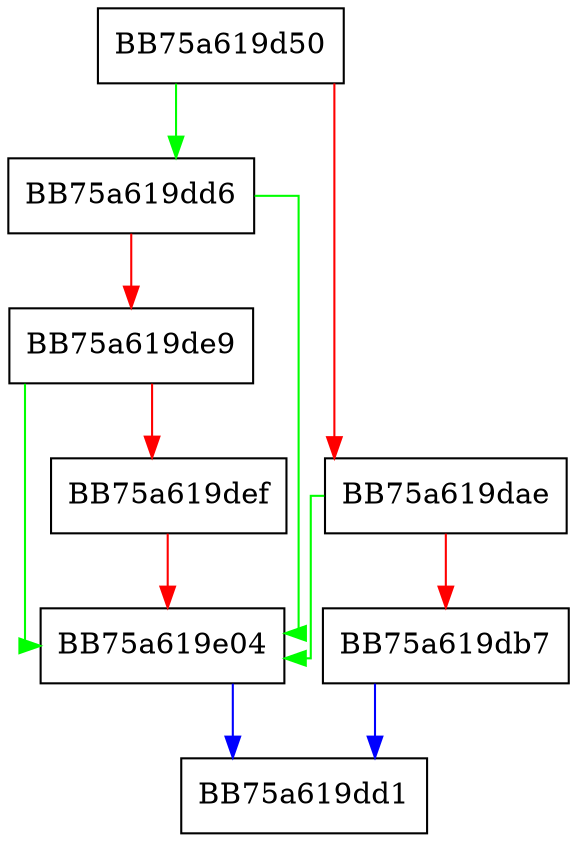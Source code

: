 digraph TimeElement {
  node [shape="box"];
  graph [splines=ortho];
  BB75a619d50 -> BB75a619dd6 [color="green"];
  BB75a619d50 -> BB75a619dae [color="red"];
  BB75a619dae -> BB75a619e04 [color="green"];
  BB75a619dae -> BB75a619db7 [color="red"];
  BB75a619db7 -> BB75a619dd1 [color="blue"];
  BB75a619dd6 -> BB75a619e04 [color="green"];
  BB75a619dd6 -> BB75a619de9 [color="red"];
  BB75a619de9 -> BB75a619e04 [color="green"];
  BB75a619de9 -> BB75a619def [color="red"];
  BB75a619def -> BB75a619e04 [color="red"];
  BB75a619e04 -> BB75a619dd1 [color="blue"];
}